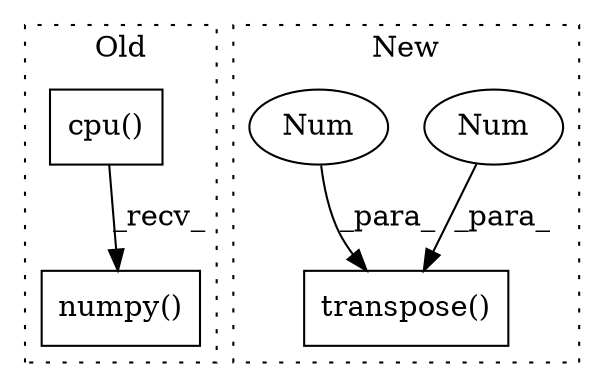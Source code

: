 digraph G {
subgraph cluster0 {
1 [label="cpu()" a="75" s="1391" l="50" shape="box"];
5 [label="numpy()" a="75" s="1391" l="58" shape="box"];
label = "Old";
style="dotted";
}
subgraph cluster1 {
2 [label="transpose()" a="75" s="1717,1740" l="16,1" shape="box"];
3 [label="Num" a="76" s="1739" l="1" shape="ellipse"];
4 [label="Num" a="76" s="1733" l="1" shape="ellipse"];
label = "New";
style="dotted";
}
1 -> 5 [label="_recv_"];
3 -> 2 [label="_para_"];
4 -> 2 [label="_para_"];
}